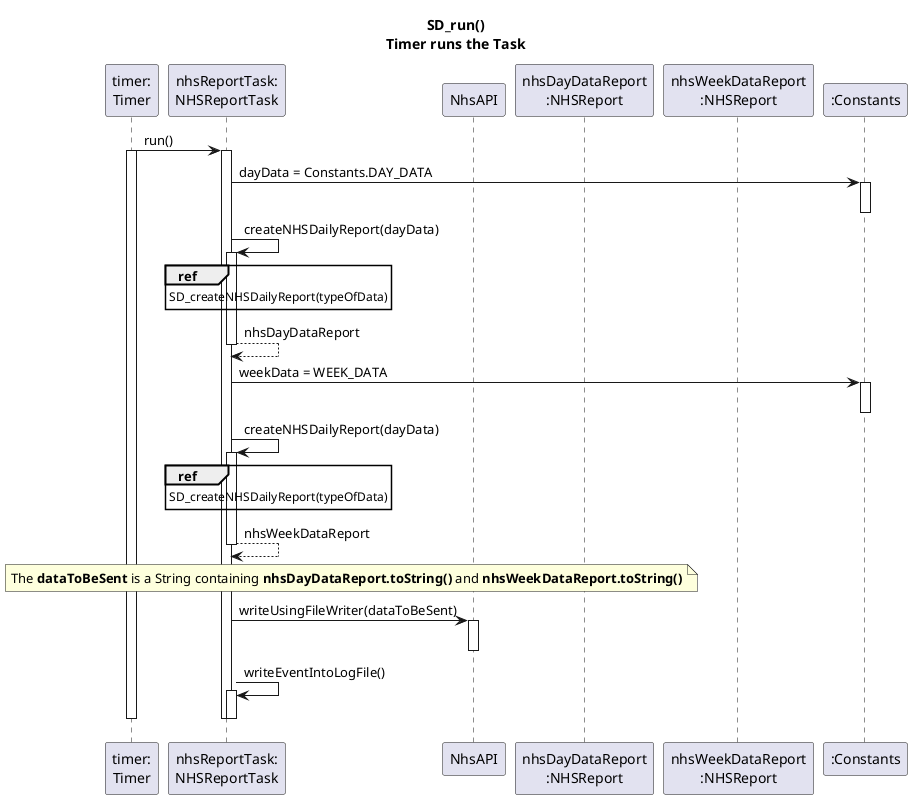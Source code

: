 @startuml

title SD_run()\nTimer runs the Task

participant "timer:\nTimer" as TIMER
participant "nhsReportTask:\nNHSReportTask" as TASK
participant "NhsAPI" as NHS_API
participant "nhsDayDataReport\n:NHSReport"
participant "nhsWeekDataReport\n:NHSReport"
participant ":Constants" as CONSTANTS


TIMER -> TASK : run()
activate TIMER
activate TASK

TASK -> CONSTANTS : dayData = Constants.DAY_DATA
activate CONSTANTS
deactivate CONSTANTS
TASK -> TASK : createNHSDailyReport(dayData)
activate TASK
ref over TASK
SD_createNHSDailyReport(typeOfData)
end
TASK --> TASK : nhsDayDataReport
deactivate TASK

TASK -> CONSTANTS : weekData = WEEK_DATA
activate CONSTANTS
deactivate CONSTANTS
TASK -> TASK : createNHSDailyReport(dayData)
activate TASK
ref over TASK
SD_createNHSDailyReport(typeOfData)
end
TASK --> TASK : nhsWeekDataReport
deactivate TASK

note over TASK, NHS_API
The **dataToBeSent** is a String containing **nhsDayDataReport.toString()** and **nhsWeekDataReport.toString()**
end note
TASK -> NHS_API : writeUsingFileWriter(dataToBeSent)
activate NHS_API
deactivate NHS_API
TASK -> TASK : writeEventIntoLogFile()
activate TASK
deactivate TASK

deactivate TIMER
deactivate TASK


@enduml